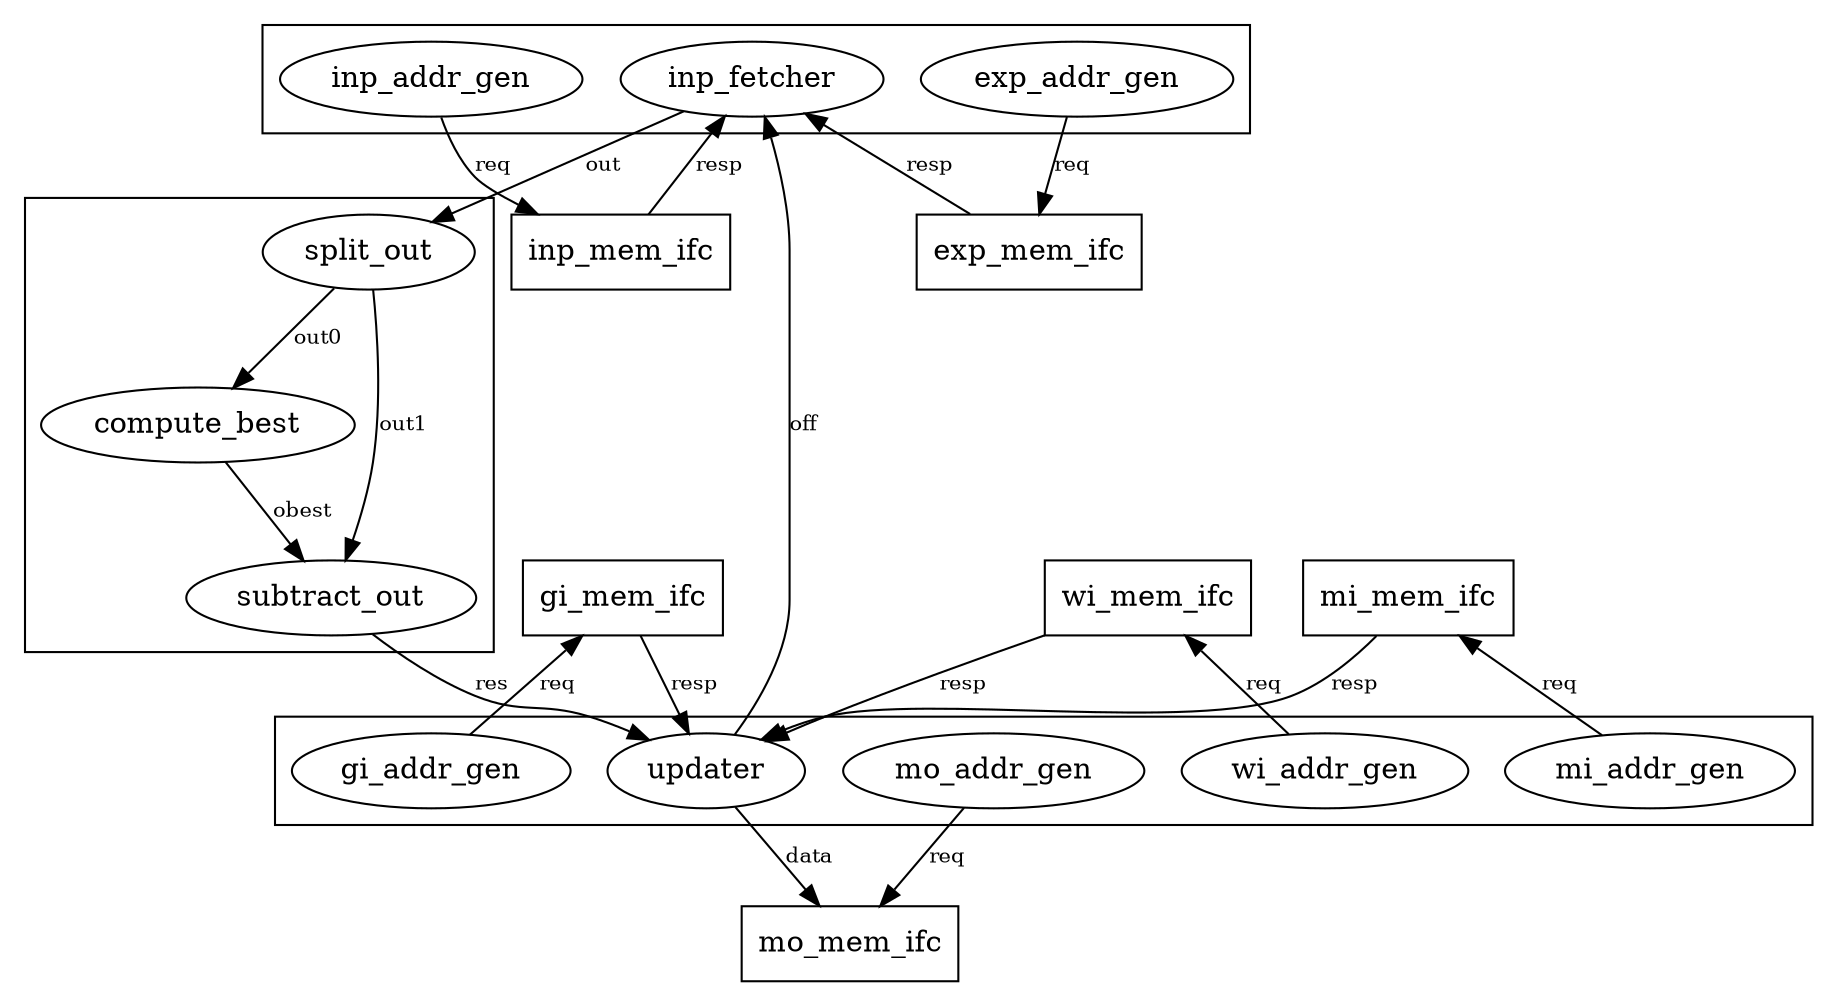 digraph G {
  subgraph cluster_trws_wu {
    updater;
    gi_addr_gen;
    wi_addr_gen;
    mi_addr_gen;
    mo_addr_gen;
  }
  subgraph cluster_trws_loaf {
    inp_fetcher;
    inp_addr_gen;
    exp_addr_gen;
  }
  subgraph cluster_trws_clamper {
    split_out;
    compute_best;
    subtract_out;
  }
  updater -> inp_fetcher [label=off,fontsize=10];
  inp_fetcher -> split_out [label=out,fontsize=10];
  subtract_out -> updater [label=res,fontsize=10];
  split_out -> compute_best [label=out0,fontsize=10];
  split_out -> subtract_out [label=out1,fontsize=10];
  compute_best -> subtract_out [label=obest,fontsize=10];
  gi_mem_ifc [shape=box];
  gi_addr_gen -> gi_mem_ifc [label=req,fontsize=10];
  gi_mem_ifc -> updater[label=resp,fontsize=10];
  wi_mem_ifc [shape=box];
  wi_addr_gen -> wi_mem_ifc [label=req,fontsize=10];
  wi_mem_ifc -> updater[label=resp,fontsize=10];
  mi_mem_ifc [shape=box];
  mi_addr_gen -> mi_mem_ifc [label=req,fontsize=10];
  mi_mem_ifc -> updater[label=resp,fontsize=10];
  inp_mem_ifc [shape=box];
  inp_addr_gen -> inp_mem_ifc [label=req,fontsize=10];
  inp_mem_ifc -> inp_fetcher[label=resp,fontsize=10];
  exp_mem_ifc [shape=box];
  exp_addr_gen -> exp_mem_ifc [label=req,fontsize=10];
  exp_mem_ifc -> inp_fetcher[label=resp,fontsize=10];
  mo_mem_ifc [shape=box];
  mo_addr_gen -> mo_mem_ifc [label=req,fontsize=10];
  updater -> mo_mem_ifc [label=data,fontsize=10];
}
